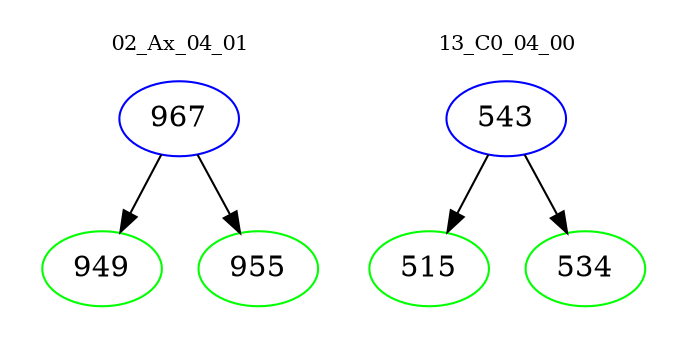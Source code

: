 digraph{
subgraph cluster_0 {
color = white
label = "02_Ax_04_01";
fontsize=10;
T0_967 [label="967", color="blue"]
T0_967 -> T0_949 [color="black"]
T0_949 [label="949", color="green"]
T0_967 -> T0_955 [color="black"]
T0_955 [label="955", color="green"]
}
subgraph cluster_1 {
color = white
label = "13_C0_04_00";
fontsize=10;
T1_543 [label="543", color="blue"]
T1_543 -> T1_515 [color="black"]
T1_515 [label="515", color="green"]
T1_543 -> T1_534 [color="black"]
T1_534 [label="534", color="green"]
}
}
